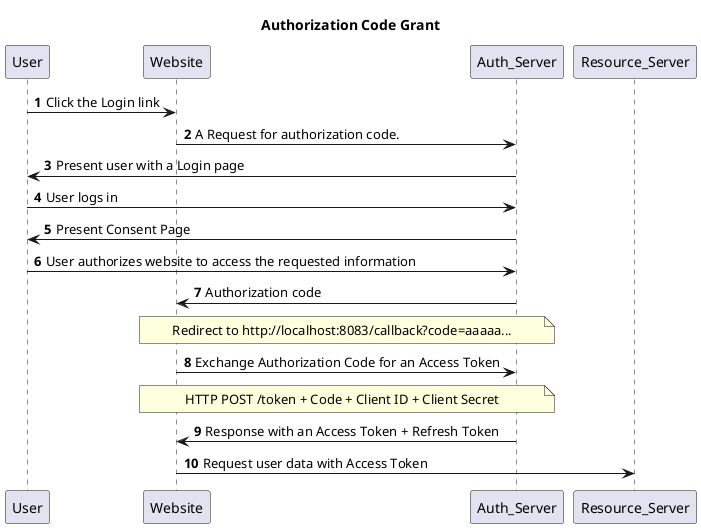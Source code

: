 @startuml
title Authorization Code Grant
autonumber
User -> Website: Click the Login link
Website -> Auth_Server: A Request for authorization code.
Auth_Server -> User: Present user with a Login page
User -> Auth_Server: User logs in
Auth_Server -> User: Present Consent Page
User -> Auth_Server: User authorizes website to access the requested information

Auth_Server -> Website: Authorization code
note over Auth_Server, Website
Redirect to http://localhost:8083/callback?code=aaaaa...
end note
Website -> Auth_Server: Exchange Authorization Code for an Access Token
note over Auth_Server, Website
HTTP POST /token + Code + Client ID + Client Secret
end note
Auth_Server -> Website: Response with an Access Token + Refresh Token
Website -> Resource_Server: Request user data with Access Token
@enduml